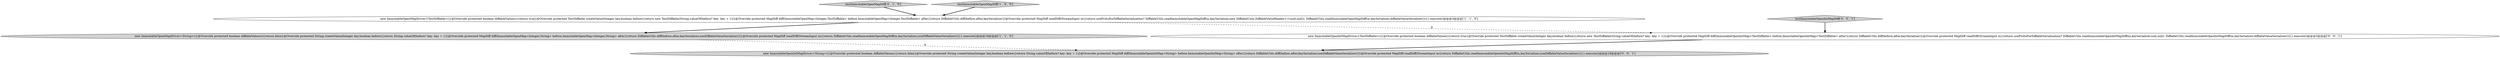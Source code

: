 digraph {
0 [style = filled, label = "new ImmutableOpenMapDriver<String>(){@Override protected boolean diffableValues(){return false}@Override protected String createValue(Integer key,boolean before){return String.valueOf(before? key: key + 1)}@Override protected MapDiff diff(ImmutableOpenMap<Integer,String> before,ImmutableOpenMap<Integer,String> after){return DiffableUtils.diff(before,after,keySerializer,nonDiffableValueSerializer())}@Override protected MapDiff readDiff(StreamInput in){return DiffableUtils.readImmutableOpenMapDiff(in,keySerializer,nonDiffableValueSerializer())}}.execute()@@@18@@@['1', '1', '0']", fillcolor = lightgray, shape = ellipse image = "AAA0AAABBB1BBB"];
3 [style = filled, label = "testImmutableOpenMapDiff['0', '1', '0']", fillcolor = lightgray, shape = diamond image = "AAA0AAABBB2BBB"];
2 [style = filled, label = "new ImmutableOpenMapDriver<TestDiffable>(){@Override protected boolean diffableValues(){return true}@Override protected TestDiffable createValue(Integer key,boolean before){return new TestDiffable(String.valueOf(before? key: key + 1))}@Override protected MapDiff diff(ImmutableOpenMap<Integer,TestDiffable> before,ImmutableOpenMap<Integer,TestDiffable> after){return DiffableUtils.diff(before,after,keySerializer)}@Override protected MapDiff readDiff(StreamInput in){return useProtoForDiffableSerialization? DiffableUtils.readImmutableOpenMapDiff(in,keySerializer,new DiffableUtils.DiffableValueReader<>(null,null)): DiffableUtils.readImmutableOpenMapDiff(in,keySerializer,diffableValueSerializer())}}.execute()@@@3@@@['1', '1', '0']", fillcolor = white, shape = ellipse image = "AAA0AAABBB1BBB"];
4 [style = filled, label = "testImmutableOpenIntMapDiff['0', '0', '1']", fillcolor = lightgray, shape = diamond image = "AAA0AAABBB3BBB"];
5 [style = filled, label = "new ImmutableOpenIntMapDriver<TestDiffable>(){@Override protected boolean diffableValues(){return true}@Override protected TestDiffable createValue(Integer key,boolean before){return new TestDiffable(String.valueOf(before? key: key + 1))}@Override protected MapDiff diff(ImmutableOpenIntMap<TestDiffable> before,ImmutableOpenIntMap<TestDiffable> after){return DiffableUtils.diff(before,after,keySerializer)}@Override protected MapDiff readDiff(StreamInput in){return useProtoForDiffableSerialization? DiffableUtils.readImmutableOpenIntMapDiff(in,keySerializer,null,null): DiffableUtils.readImmutableOpenIntMapDiff(in,keySerializer,diffableValueSerializer())}}.execute()@@@3@@@['0', '0', '1']", fillcolor = white, shape = ellipse image = "AAA0AAABBB3BBB"];
1 [style = filled, label = "testImmutableOpenMapDiff['1', '0', '0']", fillcolor = lightgray, shape = diamond image = "AAA0AAABBB1BBB"];
6 [style = filled, label = "new ImmutableOpenIntMapDriver<String>(){@Override protected boolean diffableValues(){return false}@Override protected String createValue(Integer key,boolean before){return String.valueOf(before? key: key + 1)}@Override protected MapDiff diff(ImmutableOpenIntMap<String> before,ImmutableOpenIntMap<String> after){return DiffableUtils.diff(before,after,keySerializer,nonDiffableValueSerializer())}@Override protected MapDiff readDiff(StreamInput in){return DiffableUtils.readImmutableOpenIntMapDiff(in,keySerializer,nonDiffableValueSerializer())}}.execute()@@@18@@@['0', '0', '1']", fillcolor = lightgray, shape = ellipse image = "AAA0AAABBB3BBB"];
4->5 [style = bold, label=""];
2->0 [style = bold, label=""];
2->5 [style = dashed, label="0"];
1->2 [style = bold, label=""];
3->2 [style = bold, label=""];
5->6 [style = bold, label=""];
0->6 [style = dashed, label="0"];
}
